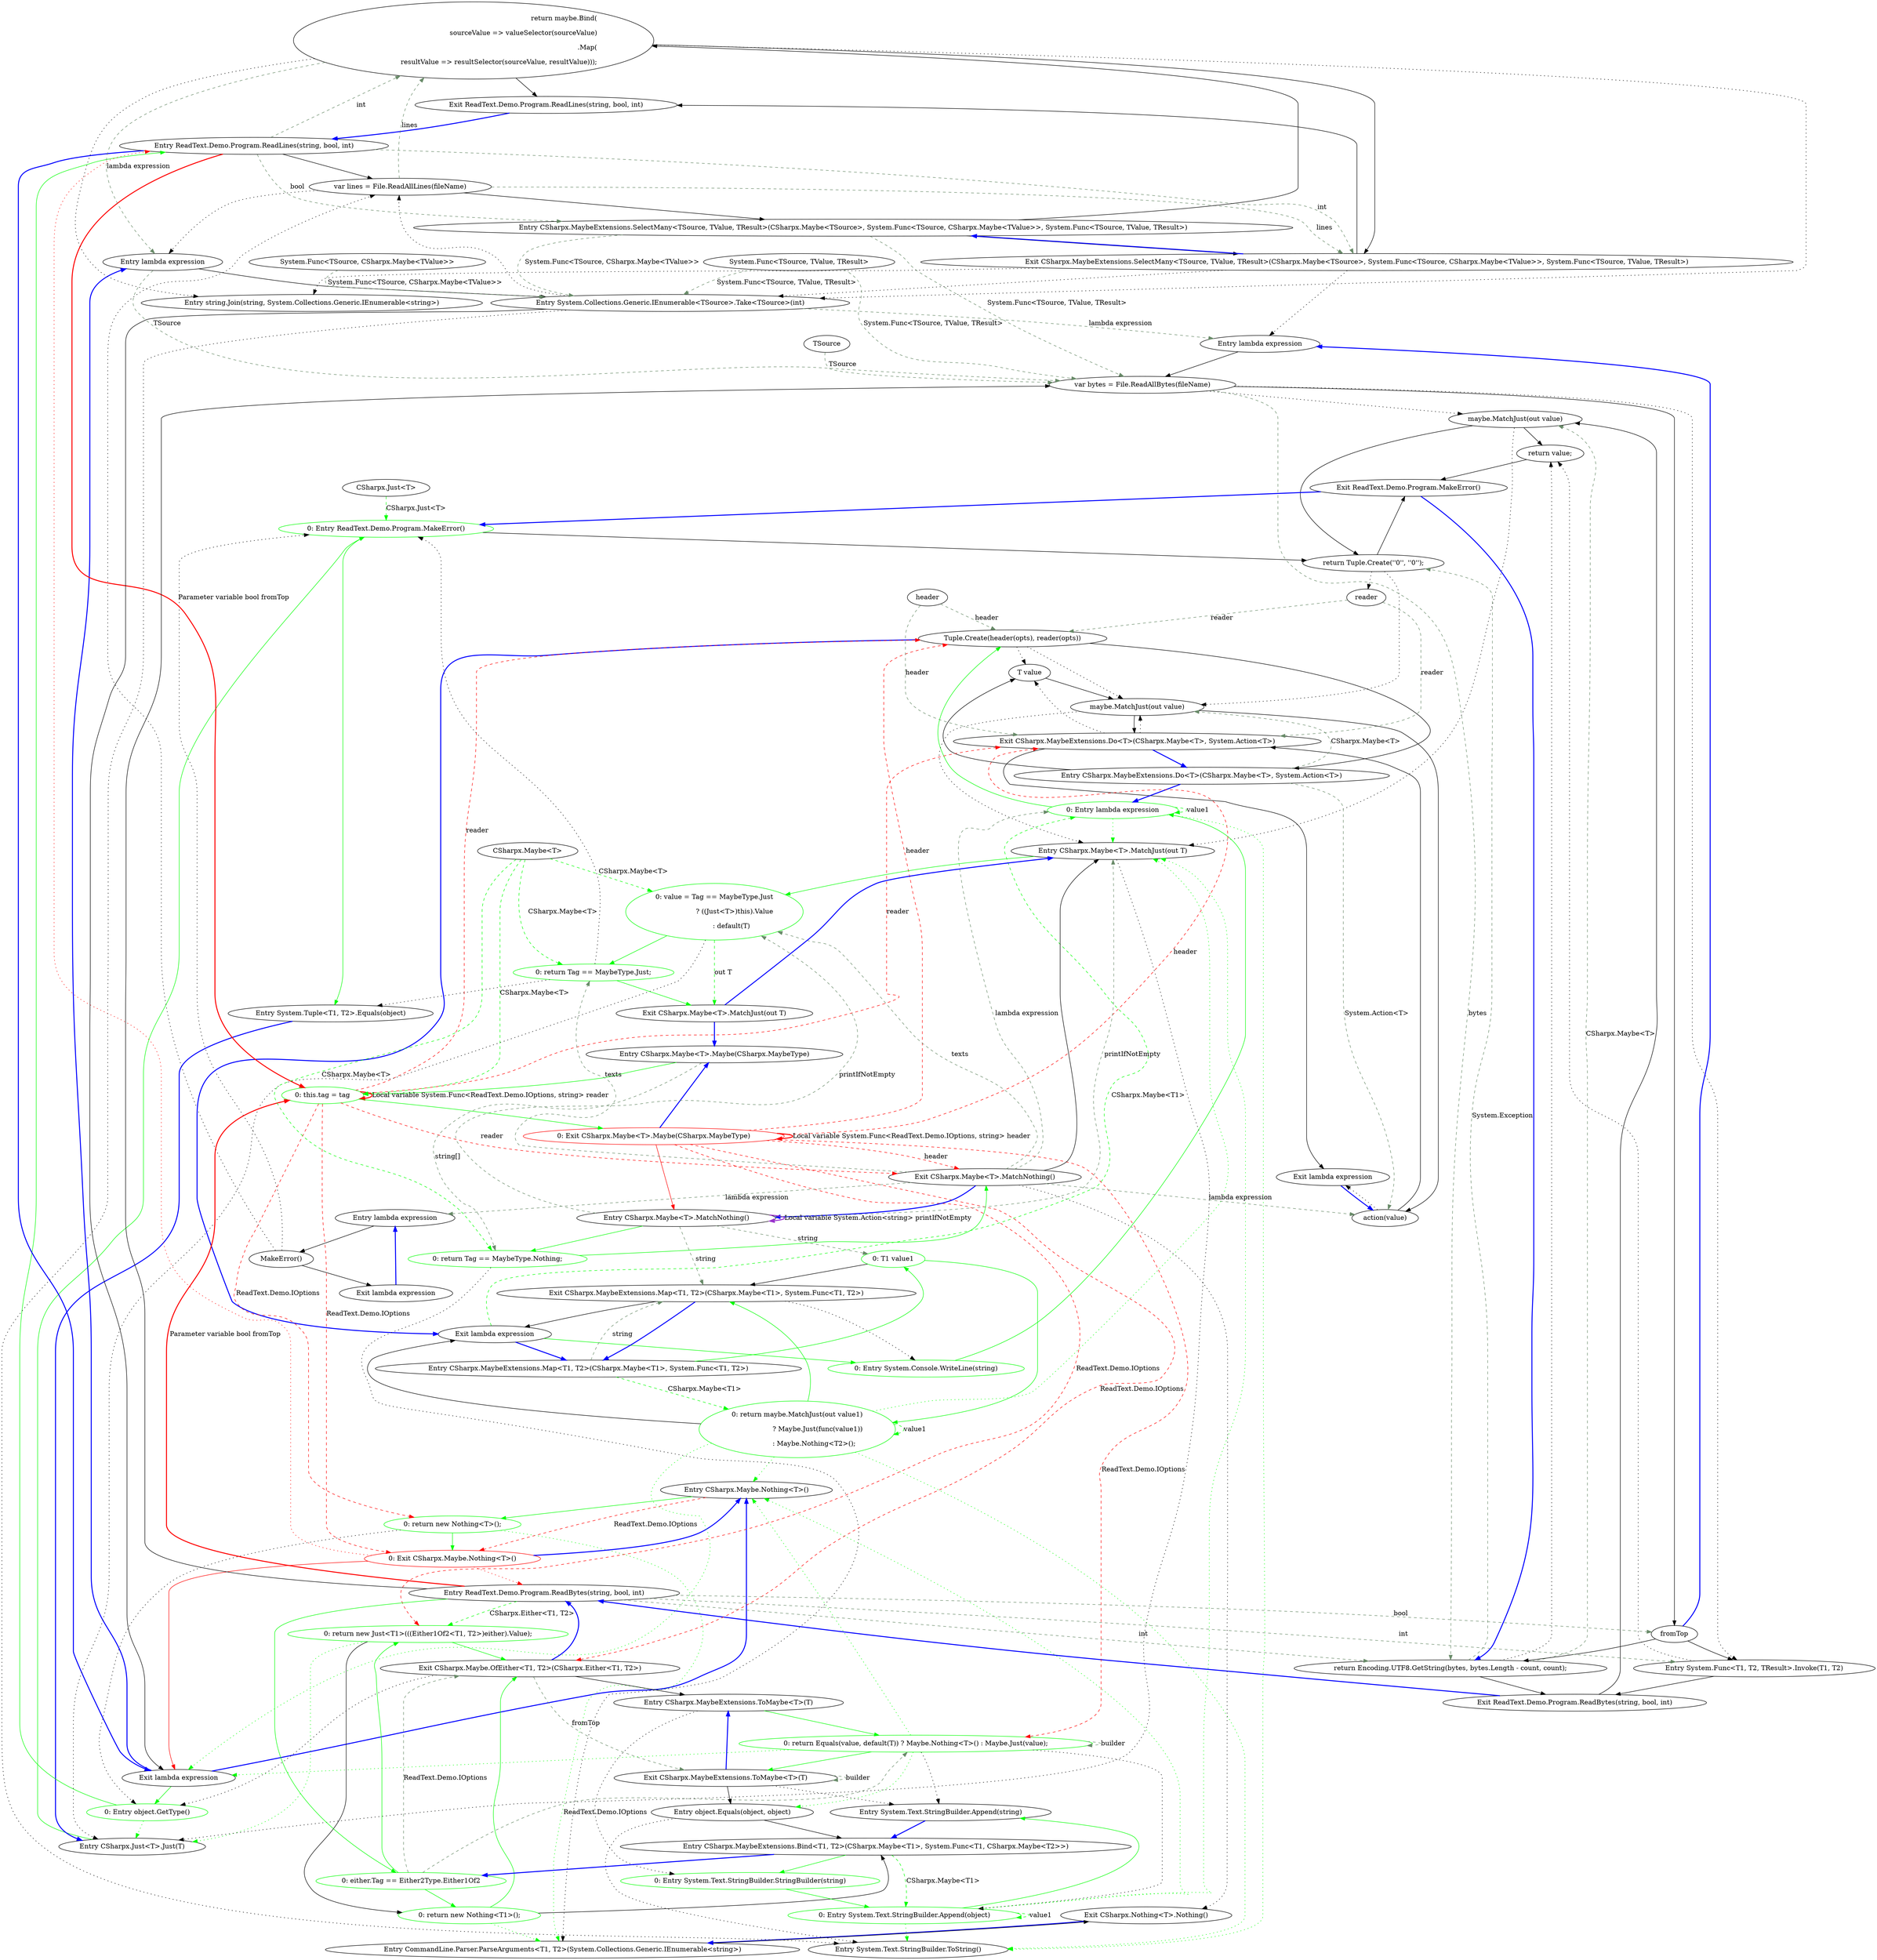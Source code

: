 digraph  {
m2_59 [cluster="string.Join(string, System.Collections.Generic.IEnumerable<string>)", file="ResultExtensions.cs", label="Entry string.Join(string, System.Collections.Generic.IEnumerable<string>)", span="0-0"];
m2_67 [cluster="CSharpx.MaybeExtensions.FromJust<T>(CSharpx.Maybe<T>, System.Exception)", file="ResultExtensions.cs", label="return value;", span="165-165"];
m2_11 [cluster="CSharpx.Nothing<T>.Nothing()", file="ResultExtensions.cs", label="Exit CSharpx.Nothing<T>.Nothing()", span="48-48"];
m2_66 [cluster="CSharpx.MaybeExtensions.FromJust<T>(CSharpx.Maybe<T>, System.Exception)", file="ResultExtensions.cs", label="maybe.MatchJust(out value)", span="163-163"];
m2_48 [cluster="lambda expression", file="ResultExtensions.cs", label="Exit lambda expression", span="45-45"];
m2_12 [cluster="CSharpx.Just<T>.Just(T)", file="ResultExtensions.cs", label="Entry CSharpx.Just<T>.Just(T)", span="58-58"];
m2_60 [cluster="lambda expression", file="ResultExtensions.cs", label="Entry lambda expression", span="157-157"];
m2_13 [cluster="ReadText.Demo.Program.MakeError()", color=green, community=0, file="ResultExtensions.cs", label="0: Entry ReadText.Demo.Program.MakeError()", span="74-74"];
m2_14 [cluster="System.Tuple<T1, T2>.Equals(object)", file="ResultExtensions.cs", label="Entry System.Tuple<T1, T2>.Equals(object)", span="0-0"];
m2_34 [cluster="System.Text.StringBuilder.ToString()", file="ResultExtensions.cs", label="Entry System.Text.StringBuilder.ToString()", span="0-0"];
m2_44 [cluster="CSharpx.MaybeExtensions.Do<T>(CSharpx.Maybe<T>, System.Action<T>)", file="ResultExtensions.cs", label="T value", span="136-136"];
m2_70 [cluster="System.ArgumentException.ArgumentException(string)", file="ResultExtensions.cs", label=reader, span=""];
m2_56 [cluster="ReadText.Demo.Program.ReadLines(string, bool, int)", file="ResultExtensions.cs", label="Exit ReadText.Demo.Program.ReadLines(string, bool, int)", span="54-54"];
m2_57 [cluster="lambda expression", file="ResultExtensions.cs", label="Entry lambda expression", span="155-157"];
m2_49 [cluster="lambda expression", file="ResultExtensions.cs", label="Entry lambda expression", span="46-46"];
m2_50 [cluster="lambda expression", file="ResultExtensions.cs", label="MakeError()", span="46-46"];
m2_51 [cluster="lambda expression", file="ResultExtensions.cs", label="Exit lambda expression", span="46-46"];
m2_52 [cluster="ReadText.Demo.Program.ReadLines(string, bool, int)", file="ResultExtensions.cs", label="var lines = File.ReadAllLines(fileName)", span="56-56"];
m2_39 [cluster="lambda expression", file="ResultExtensions.cs", label="Exit lambda expression", span="35-39"];
m2_40 [cluster="System.Console.WriteLine(string)", color=green, community=0, file="ResultExtensions.cs", label="0: Entry System.Console.WriteLine(string)", span="0-0"];
m2_41 [cluster="lambda expression", color=green, community=0, file="ResultExtensions.cs", label="0: Entry lambda expression", span="44-44"];
m2_42 [cluster="lambda expression", file="ResultExtensions.cs", label="Tuple.Create(header(opts), reader(opts))", span="44-44"];
m2_64 [cluster="ReadText.Demo.Program.ReadBytes(string, bool, int)", file="ResultExtensions.cs", label="return Encoding.UTF8.GetString(bytes, bytes.Length - count, count);", span="71-71"];
m2_65 [cluster="ReadText.Demo.Program.ReadBytes(string, bool, int)", file="ResultExtensions.cs", label="Exit ReadText.Demo.Program.ReadBytes(string, bool, int)", span="64-64"];
m2_68 [cluster="ReadText.Demo.Program.MakeError()", file="ResultExtensions.cs", label="return Tuple.Create(''\0'', ''\0'');", span="76-76"];
m2_69 [cluster="ReadText.Demo.Program.MakeError()", file="ResultExtensions.cs", label="Exit ReadText.Demo.Program.MakeError()", span="74-74"];
m2_18 [cluster="lambda expression", file="ResultExtensions.cs", label="Exit lambda expression", span="14-20"];
m2_19 [cluster="object.GetType()", color=green, community=0, file="ResultExtensions.cs", label="0: Entry object.GetType()", span="0-0"];
m2_20 [cluster="ReadText.Demo.Program.ReadLines(string, bool, int)", file="ResultExtensions.cs", label="Entry ReadText.Demo.Program.ReadLines(string, bool, int)", span="54-54"];
m2_45 [cluster="CSharpx.MaybeExtensions.Do<T>(CSharpx.Maybe<T>, System.Action<T>)", file="ResultExtensions.cs", label="maybe.MatchJust(out value)", span="137-137"];
m2_16 [cluster="CSharpx.Maybe.Nothing<T>()", color=green, community=0, file="ResultExtensions.cs", label="0: return new Nothing<T>();", span="77-77"];
m2_17 [cluster="CSharpx.Maybe.Nothing<T>()", color=red, community=0, file="ResultExtensions.cs", label="0: Exit CSharpx.Maybe.Nothing<T>()", span="75-75"];
m2_47 [cluster="CSharpx.MaybeExtensions.Do<T>(CSharpx.Maybe<T>, System.Action<T>)", file="ResultExtensions.cs", label="Exit CSharpx.MaybeExtensions.Do<T>(CSharpx.Maybe<T>, System.Action<T>)", span="134-134"];
m2_23 [cluster="CSharpx.Maybe.OfEither<T1, T2>(CSharpx.Either<T1, T2>)", color=green, community=0, file="ResultExtensions.cs", label="0: return new Just<T1>(((Either1Of2<T1, T2>)either).Value);", span="93-93"];
m2_25 [cluster="CSharpx.Maybe.OfEither<T1, T2>(CSharpx.Either<T1, T2>)", file="ResultExtensions.cs", label="Exit CSharpx.Maybe.OfEither<T1, T2>(CSharpx.Either<T1, T2>)", span="89-89"];
m2_27 [cluster="CSharpx.MaybeExtensions.ToMaybe<T>(T)", color=green, community=0, file="ResultExtensions.cs", label="0: return Equals(value, default(T)) ? Maybe.Nothing<T>() : Maybe.Just(value);", span="107-107"];
m2_36 [cluster="CSharpx.MaybeExtensions.Map<T1, T2>(CSharpx.Maybe<T1>, System.Func<T1, T2>)", color=green, community=0, file="ResultExtensions.cs", label="0: T1 value1", span="120-120"];
m2_38 [cluster="CSharpx.MaybeExtensions.Map<T1, T2>(CSharpx.Maybe<T1>, System.Func<T1, T2>)", file="ResultExtensions.cs", label="Exit CSharpx.MaybeExtensions.Map<T1, T2>(CSharpx.Maybe<T1>, System.Func<T1, T2>)", span="118-118"];
m2_46 [cluster="CSharpx.MaybeExtensions.Do<T>(CSharpx.Maybe<T>, System.Action<T>)", file="ResultExtensions.cs", label="action(value)", span="139-139"];
m2_15 [cluster="CSharpx.Maybe.Nothing<T>()", file="ResultExtensions.cs", label="Entry CSharpx.Maybe.Nothing<T>()", span="75-75"];
m2_22 [cluster="CSharpx.Maybe.OfEither<T1, T2>(CSharpx.Either<T1, T2>)", color=green, community=0, file="ResultExtensions.cs", label="0: either.Tag == Either2Type.Either1Of2", span="91-91"];
m2_24 [cluster="CSharpx.Maybe.OfEither<T1, T2>(CSharpx.Either<T1, T2>)", color=green, community=0, file="ResultExtensions.cs", label="0: return new Nothing<T1>();", span="95-95"];
m2_26 [cluster="CSharpx.MaybeExtensions.ToMaybe<T>(T)", file="ResultExtensions.cs", label="Entry CSharpx.MaybeExtensions.ToMaybe<T>(T)", span="105-105"];
m2_28 [cluster="CSharpx.MaybeExtensions.ToMaybe<T>(T)", file="ResultExtensions.cs", label="Exit CSharpx.MaybeExtensions.ToMaybe<T>(T)", span="105-105"];
m2_29 [cluster="object.Equals(object, object)", file="ResultExtensions.cs", label="Entry object.Equals(object, object)", span="0-0"];
m2_30 [cluster="CSharpx.MaybeExtensions.Bind<T1, T2>(CSharpx.Maybe<T1>, System.Func<T1, CSharpx.Maybe<T2>>)", file="ResultExtensions.cs", label="Entry CSharpx.MaybeExtensions.Bind<T1, T2>(CSharpx.Maybe<T1>, System.Func<T1, CSharpx.Maybe<T2>>)", span="110-110"];
m2_35 [cluster="CSharpx.MaybeExtensions.Map<T1, T2>(CSharpx.Maybe<T1>, System.Func<T1, T2>)", file="ResultExtensions.cs", label="Entry CSharpx.MaybeExtensions.Map<T1, T2>(CSharpx.Maybe<T1>, System.Func<T1, T2>)", span="118-118"];
m2_37 [cluster="CSharpx.MaybeExtensions.Map<T1, T2>(CSharpx.Maybe<T1>, System.Func<T1, T2>)", color=green, community=0, file="ResultExtensions.cs", label="0: return maybe.MatchJust(out value1)\r\n                ? Maybe.Just(func(value1))\r\n                : Maybe.Nothing<T2>();", span="121-123"];
m2_43 [cluster="CSharpx.MaybeExtensions.Do<T>(CSharpx.Maybe<T>, System.Action<T>)", file="ResultExtensions.cs", label="Entry CSharpx.MaybeExtensions.Do<T>(CSharpx.Maybe<T>, System.Action<T>)", span="134-134"];
m2_58 [cluster="System.Collections.Generic.IEnumerable<TSource>.Take<TSource>(int)", file="ResultExtensions.cs", label="Entry System.Collections.Generic.IEnumerable<TSource>.Take<TSource>(int)", span="0-0"];
m2_61 [cluster="ReadText.Demo.Program.ReadBytes(string, bool, int)", file="ResultExtensions.cs", label="var bytes = File.ReadAllBytes(fileName)", span="66-66"];
m2_62 [cluster="ReadText.Demo.Program.ReadBytes(string, bool, int)", file="ResultExtensions.cs", label=fromTop, span="67-67"];
m2_31 [cluster="System.Text.StringBuilder.StringBuilder(string)", color=green, community=0, file="ResultExtensions.cs", label="0: Entry System.Text.StringBuilder.StringBuilder(string)", span="0-0"];
m2_32 [cluster="System.Text.StringBuilder.Append(object)", color=green, community=0, file="ResultExtensions.cs", label="0: Entry System.Text.StringBuilder.Append(object)", span="0-0"];
m2_33 [cluster="System.Text.StringBuilder.Append(string)", file="ResultExtensions.cs", label="Entry System.Text.StringBuilder.Append(string)", span="0-0"];
m2_0 [cluster="CSharpx.Maybe<T>.Maybe(CSharpx.MaybeType)", file="ResultExtensions.cs", label="Entry CSharpx.Maybe<T>.Maybe(CSharpx.MaybeType)", span="19-19"];
m2_1 [cluster="CSharpx.Maybe<T>.Maybe(CSharpx.MaybeType)", color=green, community=0, file="ResultExtensions.cs", label="0: this.tag = tag", span="21-21"];
m2_4 [cluster="CSharpx.Maybe<T>.MatchNothing()", color=green, community=0, file="ResultExtensions.cs", label="0: return Tag == MaybeType.Nothing;", span="31-31"];
m2_2 [cluster="CSharpx.Maybe<T>.Maybe(CSharpx.MaybeType)", color=red, community=0, file="ResultExtensions.cs", label="0: Exit CSharpx.Maybe<T>.Maybe(CSharpx.MaybeType)", span="19-19"];
m2_5 [cluster="CSharpx.Maybe<T>.MatchNothing()", file="ResultExtensions.cs", label="Exit CSharpx.Maybe<T>.MatchNothing()", span="29-29"];
m2_3 [cluster="CSharpx.Maybe<T>.MatchNothing()", file="ResultExtensions.cs", label="Entry CSharpx.Maybe<T>.MatchNothing()", span="29-29"];
m2_6 [cluster="CSharpx.Maybe<T>.MatchJust(out T)", file="ResultExtensions.cs", label="Entry CSharpx.Maybe<T>.MatchJust(out T)", span="34-34"];
m2_7 [cluster="CSharpx.Maybe<T>.MatchJust(out T)", color=green, community=0, file="ResultExtensions.cs", label="0: value = Tag == MaybeType.Just\r\n                ? ((Just<T>)this).Value\r\n                : default(T)", span="36-38"];
m2_8 [cluster="CSharpx.Maybe<T>.MatchJust(out T)", color=green, community=0, file="ResultExtensions.cs", label="0: return Tag == MaybeType.Just;", span="39-39"];
m2_9 [cluster="CSharpx.Maybe<T>.MatchJust(out T)", file="ResultExtensions.cs", label="Exit CSharpx.Maybe<T>.MatchJust(out T)", span="34-34"];
m2_21 [cluster="ReadText.Demo.Program.ReadBytes(string, bool, int)", file="ResultExtensions.cs", label="Entry ReadText.Demo.Program.ReadBytes(string, bool, int)", span="64-64"];
m2_10 [cluster="CommandLine.Parser.ParseArguments<T1, T2>(System.Collections.Generic.IEnumerable<string>)", file="ResultExtensions.cs", label="Entry CommandLine.Parser.ParseArguments<T1, T2>(System.Collections.Generic.IEnumerable<string>)", span="25-25"];
m2_53 [cluster="CSharpx.MaybeExtensions.SelectMany<TSource, TValue, TResult>(CSharpx.Maybe<TSource>, System.Func<TSource, CSharpx.Maybe<TValue>>, System.Func<TSource, TValue, TResult>)", file="ResultExtensions.cs", label="Entry CSharpx.MaybeExtensions.SelectMany<TSource, TValue, TResult>(CSharpx.Maybe<TSource>, System.Func<TSource, CSharpx.Maybe<TValue>>, System.Func<TSource, TValue, TResult>)", span="149-149"];
m2_54 [cluster="CSharpx.MaybeExtensions.SelectMany<TSource, TValue, TResult>(CSharpx.Maybe<TSource>, System.Func<TSource, CSharpx.Maybe<TValue>>, System.Func<TSource, TValue, TResult>)", file="ResultExtensions.cs", label="return maybe.Bind(\r\n                sourceValue => valueSelector(sourceValue)\r\n                    .Map(\r\n                        resultValue => resultSelector(sourceValue, resultValue)));", span="154-157"];
m2_55 [cluster="CSharpx.MaybeExtensions.SelectMany<TSource, TValue, TResult>(CSharpx.Maybe<TSource>, System.Func<TSource, CSharpx.Maybe<TValue>>, System.Func<TSource, TValue, TResult>)", file="ResultExtensions.cs", label="Exit CSharpx.MaybeExtensions.SelectMany<TSource, TValue, TResult>(CSharpx.Maybe<TSource>, System.Func<TSource, CSharpx.Maybe<TValue>>, System.Func<TSource, TValue, TResult>)", span="149-149"];
m2_63 [cluster="System.Func<T1, T2, TResult>.Invoke(T1, T2)", file="ResultExtensions.cs", label="Entry System.Func<T1, T2, TResult>.Invoke(T1, T2)", span="0-0"];
m2_71 [file="ResultExtensions.cs", label=header, span=""];
m2_77 [file="ResultExtensions.cs", label="CSharpx.Maybe<T>", span=""];
m2_78 [file="ResultExtensions.cs", label="CSharpx.Just<T>", span=""];
m2_79 [file="ResultExtensions.cs", label="System.Func<TSource, CSharpx.Maybe<TValue>>", span=""];
m2_80 [file="ResultExtensions.cs", label="System.Func<TSource, TValue, TResult>", span=""];
m2_81 [file="ResultExtensions.cs", label=TSource, span=""];
m2_67 -> m2_69  [key=0, style=solid];
m2_11 -> m2_10  [color=blue, key=0, style=bold];
m2_66 -> m2_6  [key=2, style=dotted];
m2_66 -> m2_67  [key=0, style=solid];
m2_66 -> m2_68  [key=0, style=solid];
m2_48 -> m2_46  [color=blue, key=0, style=bold];
m2_12 -> m2_13  [color=green, key=0, style=solid];
m2_60 -> m2_61  [key=0, style=solid];
m2_13 -> m2_14  [color=green, key=0, style=solid];
m2_13 -> m2_68  [key=0, style=solid];
m2_14 -> m2_12  [color=blue, key=0, style=bold];
m2_44 -> m2_45  [key=0, style=solid];
m2_70 -> m2_42  [color=darkseagreen4, key=1, label=reader, style=dashed];
m2_70 -> m2_47  [color=darkseagreen4, key=1, label=reader, style=dashed];
m2_56 -> m2_20  [color=blue, key=0, style=bold];
m2_57 -> m2_58  [key=0, style=solid];
m2_57 -> m2_61  [color=darkseagreen4, key=1, label=TSource, style=dashed];
m2_49 -> m2_50  [key=0, style=solid];
m2_50 -> m2_52  [key=2, style=dotted];
m2_50 -> m2_51  [key=0, style=solid];
m2_50 -> m2_13  [key=2, style=dotted];
m2_51 -> m2_49  [color=blue, key=0, style=bold];
m2_52 -> m2_53  [key=0, style=solid];
m2_52 -> m2_57  [key=2, style=dotted];
m2_52 -> m2_54  [color=darkseagreen4, key=1, label=lines, style=dashed];
m2_52 -> m2_55  [color=darkseagreen4, key=1, label=lines, style=dashed];
m2_39 -> m2_40  [color=green, key=0, style=solid];
m2_39 -> m2_41  [color=green, key=1, label="CSharpx.Maybe<T1>", style=dashed];
m2_39 -> m2_35  [color=blue, key=0, style=bold];
m2_40 -> m2_41  [color=green, key=0, style=solid];
m2_41 -> m2_41  [color=green, key=1, label=value1, style=dashed];
m2_41 -> m2_42  [color=green, key=0, style=solid];
m2_41 -> m2_6  [color=green, key=2, style=dotted];
m2_41 -> m2_34  [color=green, key=2, style=dotted];
m2_42 -> m2_39  [color=blue, key=0, style=bold];
m2_42 -> m2_43  [key=0, style=solid];
m2_42 -> m2_44  [key=2, style=dotted];
m2_42 -> m2_45  [key=2, style=dotted];
m2_64 -> m2_66  [color=darkseagreen4, key=1, label="CSharpx.Maybe<T>", style=dashed];
m2_64 -> m2_65  [key=0, style=solid];
m2_64 -> m2_68  [color=darkseagreen4, key=1, label="System.Exception", style=dashed];
m2_64 -> m2_67  [key=2, style=dotted];
m2_65 -> m2_66  [key=0, style=solid];
m2_65 -> m2_21  [color=blue, key=0, style=bold];
m2_68 -> m2_69  [key=0, style=solid];
m2_68 -> m2_70  [key=2, style=dotted];
m2_68 -> m2_45  [key=2, style=dotted];
m2_69 -> m2_64  [color=blue, key=0, style=bold];
m2_69 -> m2_13  [color=blue, key=0, style=bold];
m2_18 -> m2_19  [color=green, key=0, style=solid];
m2_18 -> m2_15  [color=blue, key=0, style=bold];
m2_18 -> m2_57  [color=blue, key=0, style=bold];
m2_19 -> m2_20  [color=green, key=0, style=solid];
m2_19 -> m2_12  [color=green, key=2, style=dotted];
m2_20 -> m2_18  [color=blue, key=0, style=bold];
m2_20 -> m2_52  [key=0, style=solid];
m2_20 -> m2_53  [color=darkseagreen4, key=1, label=bool, style=dashed];
m2_20 -> m2_54  [color=darkseagreen4, key=1, label=int, style=dashed];
m2_20 -> m2_55  [color=darkseagreen4, key=1, label=int, style=dashed];
m2_20 -> m2_1  [color=red, key=3, label="Parameter variable bool fromTop", style=bold];
m2_45 -> m2_6  [key=2, style=dotted];
m2_45 -> m2_46  [key=0, style=solid];
m2_45 -> m2_47  [key=0, style=solid];
m2_16 -> m2_17  [color=green, key=0, style=solid];
m2_16 -> m2_19  [key=2, style=dotted];
m2_16 -> m2_10  [color=green, key=2, style=dotted];
m2_17 -> m2_18  [color=red, key=0, style=solid];
m2_17 -> m2_20  [color=red, key=2, style=dotted];
m2_17 -> m2_21  [color=red, key=2, style=dotted];
m2_17 -> m2_15  [color=blue, key=0, style=bold];
m2_47 -> m2_48  [key=0, style=solid];
m2_47 -> m2_44  [key=2, style=dotted];
m2_47 -> m2_45  [key=2, style=dotted];
m2_47 -> m2_43  [color=blue, key=0, style=bold];
m2_23 -> m2_24  [key=0, style=solid];
m2_23 -> m2_25  [color=green, key=0, style=solid];
m2_23 -> m2_12  [color=green, key=2, style=dotted];
m2_25 -> m2_26  [key=0, style=solid];
m2_25 -> m2_19  [key=2, style=dotted];
m2_25 -> m2_28  [color=darkseagreen4, key=1, label=fromTop, style=dashed];
m2_25 -> m2_21  [color=blue, key=0, style=bold];
m2_27 -> m2_28  [color=green, key=0, style=solid];
m2_27 -> m2_32  [key=2, style=dotted];
m2_27 -> m2_33  [key=2, style=dotted];
m2_27 -> m2_27  [color=darkseagreen4, key=1, label=builder, style=dashed];
m2_27 -> m2_29  [color=green, key=2, style=dotted];
m2_27 -> m2_15  [color=green, key=2, style=dotted];
m2_27 -> m2_18  [color=green, key=2, style=dotted];
m2_36 -> m2_37  [color=green, key=0, style=solid];
m2_36 -> m2_38  [key=0, style=solid];
m2_38 -> m2_39  [key=0, style=solid];
m2_38 -> m2_40  [key=2, style=dotted];
m2_38 -> m2_35  [color=blue, key=0, style=bold];
m2_46 -> m2_47  [key=0, style=solid];
m2_46 -> m2_48  [key=2, style=dotted];
m2_15 -> m2_16  [color=green, key=0, style=solid];
m2_15 -> m2_17  [color=red, key=1, label="ReadText.Demo.IOptions", style=dashed];
m2_22 -> m2_23  [color=green, key=0, style=solid];
m2_22 -> m2_25  [color=darkseagreen4, key=1, label="ReadText.Demo.IOptions", style=dashed];
m2_22 -> m2_27  [color=darkseagreen4, key=1, label="ReadText.Demo.IOptions", style=dashed];
m2_22 -> m2_24  [color=green, key=0, style=solid];
m2_24 -> m2_30  [key=0, style=solid];
m2_24 -> m2_25  [color=green, key=0, style=solid];
m2_24 -> m2_10  [color=green, key=2, style=dotted];
m2_26 -> m2_27  [color=green, key=0, style=solid];
m2_26 -> m2_31  [key=2, style=dotted];
m2_28 -> m2_29  [key=0, style=solid];
m2_28 -> m2_33  [key=2, style=dotted];
m2_28 -> m2_28  [color=darkseagreen4, key=1, label=builder, style=dashed];
m2_28 -> m2_26  [color=blue, key=0, style=bold];
m2_29 -> m2_30  [key=0, style=solid];
m2_29 -> m2_34  [key=2, style=dotted];
m2_30 -> m2_22  [color=blue, key=0, style=bold];
m2_30 -> m2_31  [color=green, key=0, style=solid];
m2_30 -> m2_32  [color=green, key=1, label="CSharpx.Maybe<T1>", style=dashed];
m2_35 -> m2_36  [color=green, key=0, style=solid];
m2_35 -> m2_38  [color=darkseagreen4, key=1, label=string, style=dashed];
m2_35 -> m2_37  [color=green, key=1, label="CSharpx.Maybe<T1>", style=dashed];
m2_37 -> m2_39  [key=0, style=solid];
m2_37 -> m2_37  [color=green, key=1, label=value1, style=dashed];
m2_37 -> m2_38  [color=green, key=0, style=solid];
m2_37 -> m2_6  [color=green, key=2, style=dotted];
m2_37 -> m2_34  [color=green, key=2, style=dotted];
m2_37 -> m2_18  [color=green, key=2, style=dotted];
m2_37 -> m2_15  [color=green, key=2, style=dotted];
m2_43 -> m2_41  [color=blue, key=0, style=bold];
m2_43 -> m2_45  [color=darkseagreen4, key=1, label="CSharpx.Maybe<T>", style=dashed];
m2_43 -> m2_44  [key=0, style=solid];
m2_43 -> m2_46  [color=darkseagreen4, key=1, label="System.Action<T>", style=dashed];
m2_58 -> m2_34  [key=2, style=dotted];
m2_58 -> m2_18  [key=0, style=solid];
m2_58 -> m2_52  [key=2, style=dotted];
m2_58 -> m2_60  [color=darkseagreen4, key=1, label="lambda expression", style=dashed];
m2_61 -> m2_62  [key=0, style=solid];
m2_61 -> m2_63  [key=2, style=dotted];
m2_61 -> m2_66  [key=2, style=dotted];
m2_61 -> m2_64  [color=darkseagreen4, key=1, label=bytes, style=dashed];
m2_62 -> m2_60  [color=blue, key=0, style=bold];
m2_62 -> m2_63  [key=0, style=solid];
m2_62 -> m2_64  [key=0, style=solid];
m2_31 -> m2_32  [color=green, key=0, style=solid];
m2_32 -> m2_32  [color=green, key=1, label=value1, style=dashed];
m2_32 -> m2_33  [color=green, key=0, style=solid];
m2_32 -> m2_6  [color=green, key=2, style=dotted];
m2_32 -> m2_34  [color=green, key=2, style=dotted];
m2_32 -> m2_15  [color=green, key=2, style=dotted];
m2_33 -> m2_30  [color=blue, key=0, style=bold];
m2_0 -> m2_1  [color=green, key=0, style=solid];
m2_0 -> m2_4  [color=darkseagreen4, key=1, label="string[]", style=dashed];
m2_1 -> m2_2  [color=green, key=0, style=solid];
m2_1 -> m2_16  [color=red, key=1, label="ReadText.Demo.IOptions", style=dashed];
m2_1 -> m2_17  [color=red, key=1, label="ReadText.Demo.IOptions", style=dashed];
m2_1 -> m2_5  [color=red, key=1, label=reader, style=dashed];
m2_1 -> m2_42  [color=red, key=1, label=reader, style=dashed];
m2_1 -> m2_47  [color=red, key=1, label=reader, style=dashed];
m2_1 -> m2_1  [color=red, key=3, label="Local variable System.Func<ReadText.Demo.IOptions, string> reader", style=bold];
m2_4 -> m2_5  [color=green, key=0, style=solid];
m2_4 -> m2_10  [key=2, style=dotted];
m2_2 -> m2_3  [color=red, key=0, style=solid];
m2_2 -> m2_23  [color=red, key=1, label="ReadText.Demo.IOptions", style=dashed];
m2_2 -> m2_25  [color=red, key=1, label="ReadText.Demo.IOptions", style=dashed];
m2_2 -> m2_27  [color=red, key=1, label="ReadText.Demo.IOptions", style=dashed];
m2_2 -> m2_5  [color=red, key=1, label=header, style=dashed];
m2_2 -> m2_42  [color=red, key=1, label=header, style=dashed];
m2_2 -> m2_47  [color=red, key=1, label=header, style=dashed];
m2_2 -> m2_2  [color=red, key=3, label="Local variable System.Func<ReadText.Demo.IOptions, string> header", style=bold];
m2_2 -> m2_0  [color=blue, key=0, style=bold];
m2_5 -> m2_6  [key=0, style=solid];
m2_5 -> m2_11  [key=2, style=dotted];
m2_5 -> m2_41  [color=darkseagreen4, key=1, label="lambda expression", style=dashed];
m2_5 -> m2_46  [color=darkseagreen4, key=1, label="lambda expression", style=dashed];
m2_5 -> m2_49  [color=darkseagreen4, key=1, label="lambda expression", style=dashed];
m2_5 -> m2_7  [color=darkseagreen4, key=1, label=texts, style=dashed];
m2_5 -> m2_8  [color=darkseagreen4, key=1, label=texts, style=dashed];
m2_5 -> m2_3  [color=blue, key=0, style=bold];
m2_3 -> m2_4  [color=green, key=0, style=solid];
m2_3 -> m2_36  [color=darkseagreen4, key=1, label=string, style=dashed];
m2_3 -> m2_38  [color=darkseagreen4, key=1, label=string, style=dashed];
m2_3 -> m2_6  [color=darkseagreen4, key=1, label=printIfNotEmpty, style=dashed];
m2_3 -> m2_7  [color=darkseagreen4, key=1, label=printIfNotEmpty, style=dashed];
m2_3 -> m2_3  [color=darkorchid, key=3, label="Local variable System.Action<string> printIfNotEmpty", style=bold];
m2_6 -> m2_7  [color=green, key=0, style=solid];
m2_6 -> m2_12  [key=2, style=dotted];
m2_7 -> m2_8  [color=green, key=0, style=solid];
m2_7 -> m2_12  [key=2, style=dotted];
m2_7 -> m2_9  [color=green, key=1, label="out T", style=dashed];
m2_8 -> m2_9  [color=green, key=0, style=solid];
m2_8 -> m2_13  [key=2, style=dotted];
m2_8 -> m2_14  [key=2, style=dotted];
m2_9 -> m2_0  [color=blue, key=0, style=bold];
m2_9 -> m2_6  [color=blue, key=0, style=bold];
m2_21 -> m2_22  [color=green, key=0, style=solid];
m2_21 -> m2_23  [color=green, key=1, label="CSharpx.Either<T1, T2>", style=dashed];
m2_21 -> m2_61  [key=0, style=solid];
m2_21 -> m2_62  [color=darkseagreen4, key=1, label=bool, style=dashed];
m2_21 -> m2_63  [color=darkseagreen4, key=1, label=int, style=dashed];
m2_21 -> m2_64  [color=darkseagreen4, key=1, label=int, style=dashed];
m2_21 -> m2_1  [color=red, key=3, label="Parameter variable bool fromTop", style=bold];
m2_10 -> m2_11  [key=0, style=solid];
m2_53 -> m2_54  [key=0, style=solid];
m2_53 -> m2_55  [key=0, style=solid];
m2_53 -> m2_58  [color=darkseagreen4, key=1, label="System.Func<TSource, CSharpx.Maybe<TValue>>", style=dashed];
m2_53 -> m2_61  [color=darkseagreen4, key=1, label="System.Func<TSource, TValue, TResult>", style=dashed];
m2_54 -> m2_56  [key=0, style=solid];
m2_54 -> m2_58  [key=2, style=dotted];
m2_54 -> m2_59  [key=2, style=dotted];
m2_54 -> m2_57  [color=darkseagreen4, key=1, label="lambda expression", style=dashed];
m2_54 -> m2_55  [key=0, style=solid];
m2_55 -> m2_56  [key=0, style=solid];
m2_55 -> m2_60  [key=2, style=dotted];
m2_55 -> m2_58  [key=2, style=dotted];
m2_55 -> m2_59  [key=2, style=dotted];
m2_55 -> m2_53  [color=blue, key=0, style=bold];
m2_63 -> m2_65  [key=0, style=solid];
m2_63 -> m2_67  [key=2, style=dotted];
m2_71 -> m2_42  [color=darkseagreen4, key=1, label=header, style=dashed];
m2_71 -> m2_47  [color=darkseagreen4, key=1, label=header, style=dashed];
m2_77 -> m2_1  [color=green, key=1, label="CSharpx.Maybe<T>", style=dashed];
m2_77 -> m2_4  [color=green, key=1, label="CSharpx.Maybe<T>", style=dashed];
m2_77 -> m2_7  [color=green, key=1, label="CSharpx.Maybe<T>", style=dashed];
m2_77 -> m2_8  [color=green, key=1, label="CSharpx.Maybe<T>", style=dashed];
m2_78 -> m2_13  [color=green, key=1, label="CSharpx.Just<T>", style=dashed];
m2_79 -> m2_58  [color=darkseagreen4, key=1, label="System.Func<TSource, CSharpx.Maybe<TValue>>", style=dashed];
m2_80 -> m2_58  [color=darkseagreen4, key=1, label="System.Func<TSource, TValue, TResult>", style=dashed];
m2_80 -> m2_61  [color=darkseagreen4, key=1, label="System.Func<TSource, TValue, TResult>", style=dashed];
m2_81 -> m2_61  [color=darkseagreen4, key=1, label=TSource, style=dashed];
}

